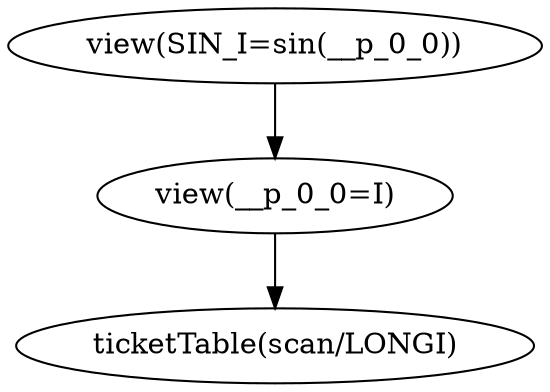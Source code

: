 digraph {
"op_0" ["label"="ticketTable(scan/LONGI)"]
"op_1" ["label"="view(__p_0_0=I)"]
"op_2" ["label"="view(SIN_I=sin(__p_0_0))"]
"op_1" -> "op_0"
"op_2" -> "op_1"
}